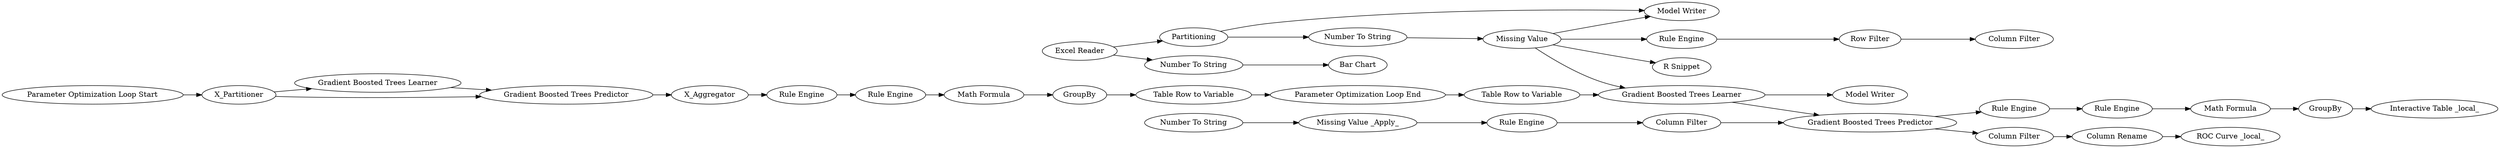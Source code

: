 digraph {
	"8841526292622055499_1" [label="Excel Reader"]
	"1731831522566470798_99" [label="Table Row to Variable"]
	"8841526292622055499_175" [label="Model Writer"]
	"-3137109289772612350_66" [label="Column Filter"]
	"1731831522566470798_37" [label="Gradient Boosted Trees Learner"]
	"-2928518239363012315_68" [label="Column Filter"]
	"-2081556123141723774_65" [label="Row Filter"]
	"1162555301348328467_30" [label=GroupBy]
	"1731831522566470798_122" [label="Parameter Optimization Loop Start"]
	"-2081556123141723774_70" [label="R Snippet"]
	"1731831522566470798_28" [label=X_Aggregator]
	"1162555301348328467_29" [label="Rule Engine"]
	"-2081556123141723774_68" [label="Missing Value"]
	"1162555301348328467_121" [label="Rule Engine"]
	"1731831522566470798_38" [label="Gradient Boosted Trees Predictor"]
	"-2078390671782295188_177" [label="Bar Chart"]
	"1731831522566470798_30" [label=GroupBy]
	"-2081556123141723774_67" [label="Number To String"]
	"-2928518239363012315_177" [label="Missing Value _Apply_"]
	"1162555301348328467_52" [label="Math Formula"]
	"8841526292622055499_74" [label="ROC Curve _local_"]
	"1731831522566470798_52" [label="Math Formula"]
	"8841526292622055499_2" [label=Partitioning]
	"1731831522566470798_27" [label=X_Partitioner]
	"-2081556123141723774_66" [label="Column Filter"]
	"1731831522566470798_121" [label="Rule Engine"]
	"-2928518239363012315_176" [label="Number To String"]
	"-3137109289772612350_70" [label="Column Rename"]
	"-2928518239363012315_67" [label="Rule Engine"]
	"1731831522566470798_24" [label="Parameter Optimization Loop End"]
	"1731831522566470798_29" [label="Rule Engine"]
	"8841526292622055499_116" [label="Gradient Boosted Trees Predictor"]
	"-2081556123141723774_64" [label="Rule Engine"]
	"-2928518239363012315_181" [label="Model Writer"]
	"-4923795107383986641_37" [label="Gradient Boosted Trees Learner"]
	"8841526292622055499_132" [label="Interactive Table _local_"]
	"-2078390671782295188_178" [label="Number To String"]
	"-4923795107383986641_166" [label="Table Row to Variable"]
	"-2928518239363012315_177" -> "-2928518239363012315_67"
	"-3137109289772612350_70" -> "8841526292622055499_74"
	"8841526292622055499_116" -> "-3137109289772612350_66"
	"-2081556123141723774_65" -> "-2081556123141723774_66"
	"-4923795107383986641_166" -> "-4923795107383986641_37"
	"-2081556123141723774_64" -> "-2081556123141723774_65"
	"1731831522566470798_28" -> "1731831522566470798_29"
	"1162555301348328467_30" -> "8841526292622055499_132"
	"1731831522566470798_24" -> "-4923795107383986641_166"
	"1731831522566470798_38" -> "1731831522566470798_28"
	"-2081556123141723774_68" -> "-2081556123141723774_70"
	"-2928518239363012315_68" -> "8841526292622055499_116"
	"8841526292622055499_1" -> "8841526292622055499_2"
	"1731831522566470798_30" -> "1731831522566470798_99"
	"1731831522566470798_122" -> "1731831522566470798_27"
	"1731831522566470798_37" -> "1731831522566470798_38"
	"8841526292622055499_1" -> "-2078390671782295188_178"
	"8841526292622055499_2" -> "-2081556123141723774_67"
	"1731831522566470798_99" -> "1731831522566470798_24"
	"-2928518239363012315_176" -> "-2928518239363012315_177"
	"-3137109289772612350_66" -> "-3137109289772612350_70"
	"1731831522566470798_121" -> "1731831522566470798_52"
	"1162555301348328467_52" -> "1162555301348328467_30"
	"1731831522566470798_27" -> "1731831522566470798_37"
	"8841526292622055499_2" -> "-2928518239363012315_181"
	"1731831522566470798_29" -> "1731831522566470798_121"
	"1731831522566470798_27" -> "1731831522566470798_38"
	"1731831522566470798_52" -> "1731831522566470798_30"
	"-2078390671782295188_178" -> "-2078390671782295188_177"
	"-4923795107383986641_37" -> "8841526292622055499_116"
	"-2928518239363012315_67" -> "-2928518239363012315_68"
	"-2081556123141723774_67" -> "-2081556123141723774_68"
	"-4923795107383986641_37" -> "8841526292622055499_175"
	"-2081556123141723774_68" -> "-2928518239363012315_181"
	"-2081556123141723774_68" -> "-4923795107383986641_37"
	"8841526292622055499_116" -> "1162555301348328467_29"
	"-2081556123141723774_68" -> "-2081556123141723774_64"
	"1162555301348328467_29" -> "1162555301348328467_121"
	"1162555301348328467_121" -> "1162555301348328467_52"
	rankdir=LR
}
